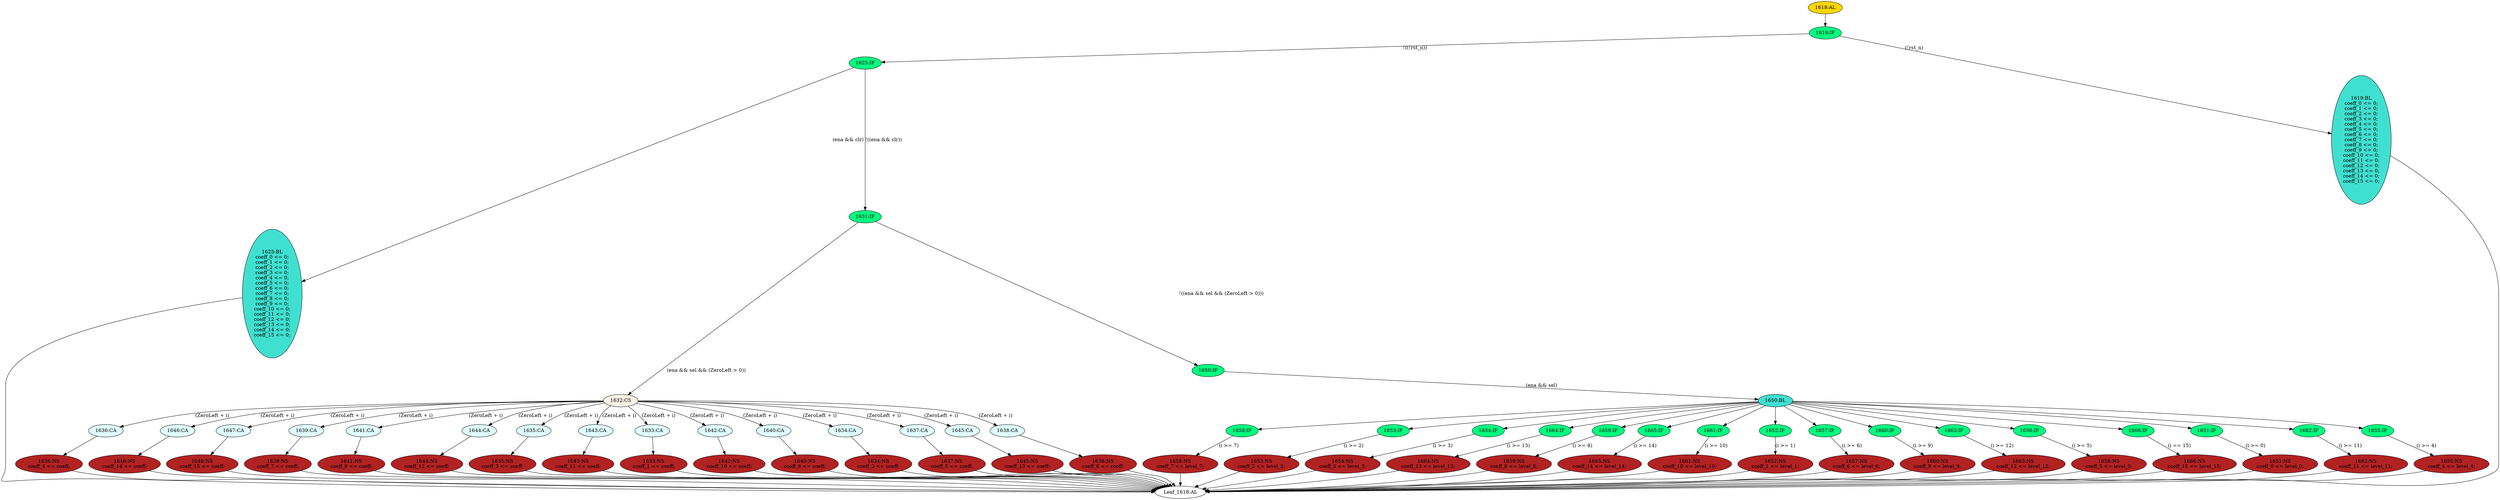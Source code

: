 strict digraph "" {
	node [label="\N"];
	"1658:IF"	 [ast="<pyverilog.vparser.ast.IfStatement object at 0x7f204c6dd090>",
		fillcolor=springgreen,
		label="1658:IF",
		statements="[]",
		style=filled,
		typ=IfStatement];
	"1658:NS"	 [ast="<pyverilog.vparser.ast.NonblockingSubstitution object at 0x7f204c598a90>",
		fillcolor=firebrick,
		label="1658:NS
coeff_7 <= level_7;",
		statements="[<pyverilog.vparser.ast.NonblockingSubstitution object at 0x7f204c598a90>]",
		style=filled,
		typ=NonblockingSubstitution];
	"1658:IF" -> "1658:NS"	 [cond="['i']",
		label="(i >= 7)",
		lineno=1658];
	"1636:CA"	 [ast="<pyverilog.vparser.ast.Case object at 0x7f204c749ad0>",
		fillcolor=lightcyan,
		label="1636:CA",
		statements="[]",
		style=filled,
		typ=Case];
	"1636:NS"	 [ast="<pyverilog.vparser.ast.NonblockingSubstitution object at 0x7f204c749b50>",
		fillcolor=firebrick,
		label="1636:NS
coeff_4 <= coeff;",
		statements="[<pyverilog.vparser.ast.NonblockingSubstitution object at 0x7f204c749b50>]",
		style=filled,
		typ=NonblockingSubstitution];
	"1636:CA" -> "1636:NS"	 [cond="[]",
		lineno=None];
	"1651:NS"	 [ast="<pyverilog.vparser.ast.NonblockingSubstitution object at 0x7f204c749e10>",
		fillcolor=firebrick,
		label="1651:NS
coeff_0 <= level_0;",
		statements="[<pyverilog.vparser.ast.NonblockingSubstitution object at 0x7f204c749e10>]",
		style=filled,
		typ=NonblockingSubstitution];
	"Leaf_1618:AL"	 [def_var="['coeff_1', 'coeff_0', 'coeff_3', 'coeff_2', 'coeff_5', 'coeff_4', 'coeff_7', 'coeff_6', 'coeff_15', 'coeff_8', 'coeff_11', 'coeff_\
10', 'coeff_13', 'coeff_12', 'coeff_9', 'coeff_14']",
		label="Leaf_1618:AL"];
	"1651:NS" -> "Leaf_1618:AL"	 [cond="[]",
		lineno=None];
	"1638:NS"	 [ast="<pyverilog.vparser.ast.NonblockingSubstitution object at 0x7f204c749f90>",
		fillcolor=firebrick,
		label="1638:NS
coeff_6 <= coeff;",
		statements="[<pyverilog.vparser.ast.NonblockingSubstitution object at 0x7f204c749f90>]",
		style=filled,
		typ=NonblockingSubstitution];
	"1638:NS" -> "Leaf_1618:AL"	 [cond="[]",
		lineno=None];
	"1625:BL"	 [ast="<pyverilog.vparser.ast.Block object at 0x7f204c7224d0>",
		fillcolor=turquoise,
		label="1625:BL
coeff_0 <= 0;
coeff_1 <= 0;
coeff_2 <= 0;
coeff_3 <= 0;
coeff_4 <= 0;
coeff_5 <= 0;
coeff_6 <= 0;
coeff_7 <= 0;
coeff_8 <= \
0;
coeff_9 <= 0;
coeff_10 <= 0;
coeff_11 <= 0;
coeff_12 <= 0;
coeff_13 <= 0;
coeff_14 <= 0;
coeff_15 <= 0;",
		statements="[<pyverilog.vparser.ast.NonblockingSubstitution object at 0x7f204c737090>, <pyverilog.vparser.ast.NonblockingSubstitution object \
at 0x7f204c7371d0>, <pyverilog.vparser.ast.NonblockingSubstitution object at 0x7f204c737310>, <pyverilog.vparser.ast.NonblockingSubstitution \
object at 0x7f204c737450>, <pyverilog.vparser.ast.NonblockingSubstitution object at 0x7f204c737590>, <pyverilog.vparser.ast.NonblockingSubstitution \
object at 0x7f204c7376d0>, <pyverilog.vparser.ast.NonblockingSubstitution object at 0x7f204c737810>, <pyverilog.vparser.ast.NonblockingSubstitution \
object at 0x7f204c737950>, <pyverilog.vparser.ast.NonblockingSubstitution object at 0x7f204c737a90>, <pyverilog.vparser.ast.NonblockingSubstitution \
object at 0x7f204c737bd0>, <pyverilog.vparser.ast.NonblockingSubstitution object at 0x7f204c737d10>, <pyverilog.vparser.ast.NonblockingSubstitution \
object at 0x7f204c737e50>, <pyverilog.vparser.ast.NonblockingSubstitution object at 0x7f204c737f90>, <pyverilog.vparser.ast.NonblockingSubstitution \
object at 0x7f204c722110>, <pyverilog.vparser.ast.NonblockingSubstitution object at 0x7f204c722250>, <pyverilog.vparser.ast.NonblockingSubstitution \
object at 0x7f204c722390>]",
		style=filled,
		typ=Block];
	"1625:BL" -> "Leaf_1618:AL"	 [cond="[]",
		lineno=None];
	"1653:IF"	 [ast="<pyverilog.vparser.ast.IfStatement object at 0x7f204c722510>",
		fillcolor=springgreen,
		label="1653:IF",
		statements="[]",
		style=filled,
		typ=IfStatement];
	"1653:NS"	 [ast="<pyverilog.vparser.ast.NonblockingSubstitution object at 0x7f204c722550>",
		fillcolor=firebrick,
		label="1653:NS
coeff_2 <= level_2;",
		statements="[<pyverilog.vparser.ast.NonblockingSubstitution object at 0x7f204c722550>]",
		style=filled,
		typ=NonblockingSubstitution];
	"1653:IF" -> "1653:NS"	 [cond="['i']",
		label="(i >= 2)",
		lineno=1653];
	"1646:CA"	 [ast="<pyverilog.vparser.ast.Case object at 0x7f204c722750>",
		fillcolor=lightcyan,
		label="1646:CA",
		statements="[]",
		style=filled,
		typ=Case];
	"1646:NS"	 [ast="<pyverilog.vparser.ast.NonblockingSubstitution object at 0x7f204c7227d0>",
		fillcolor=firebrick,
		label="1646:NS
coeff_14 <= coeff;",
		statements="[<pyverilog.vparser.ast.NonblockingSubstitution object at 0x7f204c7227d0>]",
		style=filled,
		typ=NonblockingSubstitution];
	"1646:CA" -> "1646:NS"	 [cond="[]",
		lineno=None];
	"1650:BL"	 [ast="<pyverilog.vparser.ast.Block object at 0x7f204c722910>",
		fillcolor=turquoise,
		label="1650:BL",
		statements="[]",
		style=filled,
		typ=Block];
	"1650:BL" -> "1658:IF"	 [cond="[]",
		lineno=None];
	"1650:BL" -> "1653:IF"	 [cond="[]",
		lineno=None];
	"1654:IF"	 [ast="<pyverilog.vparser.ast.IfStatement object at 0x7f204c722c90>",
		fillcolor=springgreen,
		label="1654:IF",
		statements="[]",
		style=filled,
		typ=IfStatement];
	"1650:BL" -> "1654:IF"	 [cond="[]",
		lineno=None];
	"1664:IF"	 [ast="<pyverilog.vparser.ast.IfStatement object at 0x7f204c745150>",
		fillcolor=springgreen,
		label="1664:IF",
		statements="[]",
		style=filled,
		typ=IfStatement];
	"1650:BL" -> "1664:IF"	 [cond="[]",
		lineno=None];
	"1659:IF"	 [ast="<pyverilog.vparser.ast.IfStatement object at 0x7f204c72d5d0>",
		fillcolor=springgreen,
		label="1659:IF",
		statements="[]",
		style=filled,
		typ=IfStatement];
	"1650:BL" -> "1659:IF"	 [cond="[]",
		lineno=None];
	"1665:IF"	 [ast="<pyverilog.vparser.ast.IfStatement object at 0x7f204c745390>",
		fillcolor=springgreen,
		label="1665:IF",
		statements="[]",
		style=filled,
		typ=IfStatement];
	"1650:BL" -> "1665:IF"	 [cond="[]",
		lineno=None];
	"1661:IF"	 [ast="<pyverilog.vparser.ast.IfStatement object at 0x7f204c72da50>",
		fillcolor=springgreen,
		label="1661:IF",
		statements="[]",
		style=filled,
		typ=IfStatement];
	"1650:BL" -> "1661:IF"	 [cond="[]",
		lineno=None];
	"1652:IF"	 [ast="<pyverilog.vparser.ast.IfStatement object at 0x7f204c722a50>",
		fillcolor=springgreen,
		label="1652:IF",
		statements="[]",
		style=filled,
		typ=IfStatement];
	"1650:BL" -> "1652:IF"	 [cond="[]",
		lineno=None];
	"1657:IF"	 [ast="<pyverilog.vparser.ast.IfStatement object at 0x7f204c72d390>",
		fillcolor=springgreen,
		label="1657:IF",
		statements="[]",
		style=filled,
		typ=IfStatement];
	"1650:BL" -> "1657:IF"	 [cond="[]",
		lineno=None];
	"1660:IF"	 [ast="<pyverilog.vparser.ast.IfStatement object at 0x7f204c72d810>",
		fillcolor=springgreen,
		label="1660:IF",
		statements="[]",
		style=filled,
		typ=IfStatement];
	"1650:BL" -> "1660:IF"	 [cond="[]",
		lineno=None];
	"1663:IF"	 [ast="<pyverilog.vparser.ast.IfStatement object at 0x7f204c72ded0>",
		fillcolor=springgreen,
		label="1663:IF",
		statements="[]",
		style=filled,
		typ=IfStatement];
	"1650:BL" -> "1663:IF"	 [cond="[]",
		lineno=None];
	"1656:IF"	 [ast="<pyverilog.vparser.ast.IfStatement object at 0x7f204c72d150>",
		fillcolor=springgreen,
		label="1656:IF",
		statements="[]",
		style=filled,
		typ=IfStatement];
	"1650:BL" -> "1656:IF"	 [cond="[]",
		lineno=None];
	"1666:IF"	 [ast="<pyverilog.vparser.ast.IfStatement object at 0x7f204c745550>",
		fillcolor=springgreen,
		label="1666:IF",
		statements="[]",
		style=filled,
		typ=IfStatement];
	"1650:BL" -> "1666:IF"	 [cond="[]",
		lineno=None];
	"1651:IF"	 [ast="<pyverilog.vparser.ast.IfStatement object at 0x7f204c722950>",
		fillcolor=springgreen,
		label="1651:IF",
		statements="[]",
		style=filled,
		typ=IfStatement];
	"1650:BL" -> "1651:IF"	 [cond="[]",
		lineno=None];
	"1662:IF"	 [ast="<pyverilog.vparser.ast.IfStatement object at 0x7f204c72dc90>",
		fillcolor=springgreen,
		label="1662:IF",
		statements="[]",
		style=filled,
		typ=IfStatement];
	"1650:BL" -> "1662:IF"	 [cond="[]",
		lineno=None];
	"1655:IF"	 [ast="<pyverilog.vparser.ast.IfStatement object at 0x7f204c722ed0>",
		fillcolor=springgreen,
		label="1655:IF",
		statements="[]",
		style=filled,
		typ=IfStatement];
	"1650:BL" -> "1655:IF"	 [cond="[]",
		lineno=None];
	"1654:NS"	 [ast="<pyverilog.vparser.ast.NonblockingSubstitution object at 0x7f204c722cd0>",
		fillcolor=firebrick,
		label="1654:NS
coeff_3 <= level_3;",
		statements="[<pyverilog.vparser.ast.NonblockingSubstitution object at 0x7f204c722cd0>]",
		style=filled,
		typ=NonblockingSubstitution];
	"1654:IF" -> "1654:NS"	 [cond="['i']",
		label="(i >= 3)",
		lineno=1654];
	"1634:NS"	 [ast="<pyverilog.vparser.ast.NonblockingSubstitution object at 0x7f204c745950>",
		fillcolor=firebrick,
		label="1634:NS
coeff_2 <= coeff;",
		statements="[<pyverilog.vparser.ast.NonblockingSubstitution object at 0x7f204c745950>]",
		style=filled,
		typ=NonblockingSubstitution];
	"1634:NS" -> "Leaf_1618:AL"	 [cond="[]",
		lineno=None];
	"1664:NS"	 [ast="<pyverilog.vparser.ast.NonblockingSubstitution object at 0x7f204c745190>",
		fillcolor=firebrick,
		label="1664:NS
coeff_13 <= level_13;",
		statements="[<pyverilog.vparser.ast.NonblockingSubstitution object at 0x7f204c745190>]",
		style=filled,
		typ=NonblockingSubstitution];
	"1664:IF" -> "1664:NS"	 [cond="['i']",
		label="(i >= 13)",
		lineno=1664];
	"1659:NS"	 [ast="<pyverilog.vparser.ast.NonblockingSubstitution object at 0x7f204c72d610>",
		fillcolor=firebrick,
		label="1659:NS
coeff_8 <= level_8;",
		statements="[<pyverilog.vparser.ast.NonblockingSubstitution object at 0x7f204c72d610>]",
		style=filled,
		typ=NonblockingSubstitution];
	"1659:IF" -> "1659:NS"	 [cond="['i']",
		label="(i >= 8)",
		lineno=1659];
	"1647:CA"	 [ast="<pyverilog.vparser.ast.Case object at 0x7f204c745a90>",
		fillcolor=lightcyan,
		label="1647:CA",
		statements="[]",
		style=filled,
		typ=Case];
	"1648:NS"	 [ast="<pyverilog.vparser.ast.NonblockingSubstitution object at 0x7f204c745ad0>",
		fillcolor=firebrick,
		label="1648:NS
coeff_15 <= coeff;",
		statements="[<pyverilog.vparser.ast.NonblockingSubstitution object at 0x7f204c745ad0>]",
		style=filled,
		typ=NonblockingSubstitution];
	"1647:CA" -> "1648:NS"	 [cond="[]",
		lineno=None];
	"1660:NS"	 [ast="<pyverilog.vparser.ast.NonblockingSubstitution object at 0x7f204c72d850>",
		fillcolor=firebrick,
		label="1660:NS
coeff_9 <= level_9;",
		statements="[<pyverilog.vparser.ast.NonblockingSubstitution object at 0x7f204c72d850>]",
		style=filled,
		typ=NonblockingSubstitution];
	"1660:NS" -> "Leaf_1618:AL"	 [cond="[]",
		lineno=None];
	"1639:CA"	 [ast="<pyverilog.vparser.ast.Case object at 0x7f204c745c90>",
		fillcolor=lightcyan,
		label="1639:CA",
		statements="[]",
		style=filled,
		typ=Case];
	"1639:NS"	 [ast="<pyverilog.vparser.ast.NonblockingSubstitution object at 0x7f204c745d10>",
		fillcolor=firebrick,
		label="1639:NS
coeff_7 <= coeff;",
		statements="[<pyverilog.vparser.ast.NonblockingSubstitution object at 0x7f204c745d10>]",
		style=filled,
		typ=NonblockingSubstitution];
	"1639:CA" -> "1639:NS"	 [cond="[]",
		lineno=None];
	"1640:NS"	 [ast="<pyverilog.vparser.ast.NonblockingSubstitution object at 0x7f204c749c90>",
		fillcolor=firebrick,
		label="1640:NS
coeff_8 <= coeff;",
		statements="[<pyverilog.vparser.ast.NonblockingSubstitution object at 0x7f204c749c90>]",
		style=filled,
		typ=NonblockingSubstitution];
	"1640:NS" -> "Leaf_1618:AL"	 [cond="[]",
		lineno=None];
	"1665:NS"	 [ast="<pyverilog.vparser.ast.NonblockingSubstitution object at 0x7f204c7453d0>",
		fillcolor=firebrick,
		label="1665:NS
coeff_14 <= level_14;",
		statements="[<pyverilog.vparser.ast.NonblockingSubstitution object at 0x7f204c7453d0>]",
		style=filled,
		typ=NonblockingSubstitution];
	"1665:IF" -> "1665:NS"	 [cond="['i']",
		label="(i >= 14)",
		lineno=1665];
	"1661:NS"	 [ast="<pyverilog.vparser.ast.NonblockingSubstitution object at 0x7f204c72da90>",
		fillcolor=firebrick,
		label="1661:NS
coeff_10 <= level_10;",
		statements="[<pyverilog.vparser.ast.NonblockingSubstitution object at 0x7f204c72da90>]",
		style=filled,
		typ=NonblockingSubstitution];
	"1661:IF" -> "1661:NS"	 [cond="['i']",
		label="(i >= 10)",
		lineno=1661];
	"1632:CS"	 [ast="<pyverilog.vparser.ast.CaseStatement object at 0x7f204c754c10>",
		fillcolor=linen,
		label="1632:CS",
		statements="[]",
		style=filled,
		typ=CaseStatement];
	"1632:CS" -> "1636:CA"	 [cond="['ZeroLeft', 'i']",
		label="(ZeroLeft + i)",
		lineno=1632];
	"1632:CS" -> "1646:CA"	 [cond="['ZeroLeft', 'i']",
		label="(ZeroLeft + i)",
		lineno=1632];
	"1632:CS" -> "1647:CA"	 [cond="['ZeroLeft', 'i']",
		label="(ZeroLeft + i)",
		lineno=1632];
	"1632:CS" -> "1639:CA"	 [cond="['ZeroLeft', 'i']",
		label="(ZeroLeft + i)",
		lineno=1632];
	"1641:CA"	 [ast="<pyverilog.vparser.ast.Case object at 0x7f204c745e50>",
		fillcolor=lightcyan,
		label="1641:CA",
		statements="[]",
		style=filled,
		typ=Case];
	"1632:CS" -> "1641:CA"	 [cond="['ZeroLeft', 'i']",
		label="(ZeroLeft + i)",
		lineno=1632];
	"1644:CA"	 [ast="<pyverilog.vparser.ast.Case object at 0x7f204c73b2d0>",
		fillcolor=lightcyan,
		label="1644:CA",
		statements="[]",
		style=filled,
		typ=Case];
	"1632:CS" -> "1644:CA"	 [cond="['ZeroLeft', 'i']",
		label="(ZeroLeft + i)",
		lineno=1632];
	"1635:CA"	 [ast="<pyverilog.vparser.ast.Case object at 0x7f204c73b5d0>",
		fillcolor=lightcyan,
		label="1635:CA",
		statements="[]",
		style=filled,
		typ=Case];
	"1632:CS" -> "1635:CA"	 [cond="['ZeroLeft', 'i']",
		label="(ZeroLeft + i)",
		lineno=1632];
	"1643:CA"	 [ast="<pyverilog.vparser.ast.Case object at 0x7f204c745790>",
		fillcolor=lightcyan,
		label="1643:CA",
		statements="[]",
		style=filled,
		typ=Case];
	"1632:CS" -> "1643:CA"	 [cond="['ZeroLeft', 'i']",
		label="(ZeroLeft + i)",
		lineno=1632];
	"1633:CA"	 [ast="<pyverilog.vparser.ast.Case object at 0x7f204c754d50>",
		fillcolor=lightcyan,
		label="1633:CA",
		statements="[]",
		style=filled,
		typ=Case];
	"1632:CS" -> "1633:CA"	 [cond="['ZeroLeft', 'i']",
		label="(ZeroLeft + i)",
		lineno=1632];
	"1642:CA"	 [ast="<pyverilog.vparser.ast.Case object at 0x7f204c754f50>",
		fillcolor=lightcyan,
		label="1642:CA",
		statements="[]",
		style=filled,
		typ=Case];
	"1632:CS" -> "1642:CA"	 [cond="['ZeroLeft', 'i']",
		label="(ZeroLeft + i)",
		lineno=1632];
	"1640:CA"	 [ast="<pyverilog.vparser.ast.Case object at 0x7f204c745c10>",
		fillcolor=lightcyan,
		label="1640:CA",
		statements="[]",
		style=filled,
		typ=Case];
	"1632:CS" -> "1640:CA"	 [cond="['ZeroLeft', 'i']",
		label="(ZeroLeft + i)",
		lineno=1632];
	"1634:CA"	 [ast="<pyverilog.vparser.ast.Case object at 0x7f204c754dd0>",
		fillcolor=lightcyan,
		label="1634:CA",
		statements="[]",
		style=filled,
		typ=Case];
	"1632:CS" -> "1634:CA"	 [cond="['ZeroLeft', 'i']",
		label="(ZeroLeft + i)",
		lineno=1632];
	"1637:CA"	 [ast="<pyverilog.vparser.ast.Case object at 0x7f204c754e50>",
		fillcolor=lightcyan,
		label="1637:CA",
		statements="[]",
		style=filled,
		typ=Case];
	"1632:CS" -> "1637:CA"	 [cond="['ZeroLeft', 'i']",
		label="(ZeroLeft + i)",
		lineno=1632];
	"1645:CA"	 [ast="<pyverilog.vparser.ast.Case object at 0x7f204c754fd0>",
		fillcolor=lightcyan,
		label="1645:CA",
		statements="[]",
		style=filled,
		typ=Case];
	"1632:CS" -> "1645:CA"	 [cond="['ZeroLeft', 'i']",
		label="(ZeroLeft + i)",
		lineno=1632];
	"1638:CA"	 [ast="<pyverilog.vparser.ast.Case object at 0x7f204c754ed0>",
		fillcolor=lightcyan,
		label="1638:CA",
		statements="[]",
		style=filled,
		typ=Case];
	"1632:CS" -> "1638:CA"	 [cond="['ZeroLeft', 'i']",
		label="(ZeroLeft + i)",
		lineno=1632];
	"1641:NS"	 [ast="<pyverilog.vparser.ast.NonblockingSubstitution object at 0x7f204c745ed0>",
		fillcolor=firebrick,
		label="1641:NS
coeff_9 <= coeff;",
		statements="[<pyverilog.vparser.ast.NonblockingSubstitution object at 0x7f204c745ed0>]",
		style=filled,
		typ=NonblockingSubstitution];
	"1641:CA" -> "1641:NS"	 [cond="[]",
		lineno=None];
	"1662:NS"	 [ast="<pyverilog.vparser.ast.NonblockingSubstitution object at 0x7f204c72dcd0>",
		fillcolor=firebrick,
		label="1662:NS
coeff_11 <= level_11;",
		statements="[<pyverilog.vparser.ast.NonblockingSubstitution object at 0x7f204c72dcd0>]",
		style=filled,
		typ=NonblockingSubstitution];
	"1662:NS" -> "Leaf_1618:AL"	 [cond="[]",
		lineno=None];
	"1643:NS"	 [ast="<pyverilog.vparser.ast.NonblockingSubstitution object at 0x7f204c745810>",
		fillcolor=firebrick,
		label="1643:NS
coeff_11 <= coeff;",
		statements="[<pyverilog.vparser.ast.NonblockingSubstitution object at 0x7f204c745810>]",
		style=filled,
		typ=NonblockingSubstitution];
	"1643:NS" -> "Leaf_1618:AL"	 [cond="[]",
		lineno=None];
	"1652:NS"	 [ast="<pyverilog.vparser.ast.NonblockingSubstitution object at 0x7f204c722a90>",
		fillcolor=firebrick,
		label="1652:NS
coeff_1 <= level_1;",
		statements="[<pyverilog.vparser.ast.NonblockingSubstitution object at 0x7f204c722a90>]",
		style=filled,
		typ=NonblockingSubstitution];
	"1652:IF" -> "1652:NS"	 [cond="['i']",
		label="(i >= 1)",
		lineno=1652];
	"1659:NS" -> "Leaf_1618:AL"	 [cond="[]",
		lineno=None];
	"1657:NS"	 [ast="<pyverilog.vparser.ast.NonblockingSubstitution object at 0x7f204c72d3d0>",
		fillcolor=firebrick,
		label="1657:NS
coeff_6 <= level_6;",
		statements="[<pyverilog.vparser.ast.NonblockingSubstitution object at 0x7f204c72d3d0>]",
		style=filled,
		typ=NonblockingSubstitution];
	"1657:IF" -> "1657:NS"	 [cond="['i']",
		label="(i >= 6)",
		lineno=1657];
	"1637:NS"	 [ast="<pyverilog.vparser.ast.NonblockingSubstitution object at 0x7f204c73b190>",
		fillcolor=firebrick,
		label="1637:NS
coeff_5 <= coeff;",
		statements="[<pyverilog.vparser.ast.NonblockingSubstitution object at 0x7f204c73b190>]",
		style=filled,
		typ=NonblockingSubstitution];
	"1637:NS" -> "Leaf_1618:AL"	 [cond="[]",
		lineno=None];
	"1644:NS"	 [ast="<pyverilog.vparser.ast.NonblockingSubstitution object at 0x7f204c73b350>",
		fillcolor=firebrick,
		label="1644:NS
coeff_12 <= coeff;",
		statements="[<pyverilog.vparser.ast.NonblockingSubstitution object at 0x7f204c73b350>]",
		style=filled,
		typ=NonblockingSubstitution];
	"1644:CA" -> "1644:NS"	 [cond="[]",
		lineno=None];
	"1635:NS"	 [ast="<pyverilog.vparser.ast.NonblockingSubstitution object at 0x7f204c73b650>",
		fillcolor=firebrick,
		label="1635:NS
coeff_3 <= coeff;",
		statements="[<pyverilog.vparser.ast.NonblockingSubstitution object at 0x7f204c73b650>]",
		style=filled,
		typ=NonblockingSubstitution];
	"1635:CA" -> "1635:NS"	 [cond="[]",
		lineno=None];
	"1660:IF" -> "1660:NS"	 [cond="['i']",
		label="(i >= 9)",
		lineno=1660];
	"1654:NS" -> "Leaf_1618:AL"	 [cond="[]",
		lineno=None];
	"1663:NS"	 [ast="<pyverilog.vparser.ast.NonblockingSubstitution object at 0x7f204c72df10>",
		fillcolor=firebrick,
		label="1663:NS
coeff_12 <= level_12;",
		statements="[<pyverilog.vparser.ast.NonblockingSubstitution object at 0x7f204c72df10>]",
		style=filled,
		typ=NonblockingSubstitution];
	"1663:IF" -> "1663:NS"	 [cond="['i']",
		label="(i >= 12)",
		lineno=1663];
	"1646:NS" -> "Leaf_1618:AL"	 [cond="[]",
		lineno=None];
	"1656:NS"	 [ast="<pyverilog.vparser.ast.NonblockingSubstitution object at 0x7f204c72d190>",
		fillcolor=firebrick,
		label="1656:NS
coeff_5 <= level_5;",
		statements="[<pyverilog.vparser.ast.NonblockingSubstitution object at 0x7f204c72d190>]",
		style=filled,
		typ=NonblockingSubstitution];
	"1656:IF" -> "1656:NS"	 [cond="['i']",
		label="(i >= 5)",
		lineno=1656];
	"1661:NS" -> "Leaf_1618:AL"	 [cond="[]",
		lineno=None];
	"1643:CA" -> "1643:NS"	 [cond="[]",
		lineno=None];
	"1664:NS" -> "Leaf_1618:AL"	 [cond="[]",
		lineno=None];
	"1658:NS" -> "Leaf_1618:AL"	 [cond="[]",
		lineno=None];
	"1644:NS" -> "Leaf_1618:AL"	 [cond="[]",
		lineno=None];
	"1653:NS" -> "Leaf_1618:AL"	 [cond="[]",
		lineno=None];
	"1666:NS"	 [ast="<pyverilog.vparser.ast.NonblockingSubstitution object at 0x7f204c745590>",
		fillcolor=firebrick,
		label="1666:NS
coeff_15 <= level_15;",
		statements="[<pyverilog.vparser.ast.NonblockingSubstitution object at 0x7f204c745590>]",
		style=filled,
		typ=NonblockingSubstitution];
	"1666:IF" -> "1666:NS"	 [cond="['i']",
		label="(i == 15)",
		lineno=1666];
	"1633:NS"	 [ast="<pyverilog.vparser.ast.NonblockingSubstitution object at 0x7f204c73b490>",
		fillcolor=firebrick,
		label="1633:NS
coeff_1 <= coeff;",
		statements="[<pyverilog.vparser.ast.NonblockingSubstitution object at 0x7f204c73b490>]",
		style=filled,
		typ=NonblockingSubstitution];
	"1633:CA" -> "1633:NS"	 [cond="[]",
		lineno=None];
	"1642:NS"	 [ast="<pyverilog.vparser.ast.NonblockingSubstitution object at 0x7f204c73b050>",
		fillcolor=firebrick,
		label="1642:NS
coeff_10 <= coeff;",
		statements="[<pyverilog.vparser.ast.NonblockingSubstitution object at 0x7f204c73b050>]",
		style=filled,
		typ=NonblockingSubstitution];
	"1642:CA" -> "1642:NS"	 [cond="[]",
		lineno=None];
	"1619:IF"	 [ast="<pyverilog.vparser.ast.IfStatement object at 0x7f204c727210>",
		fillcolor=springgreen,
		label="1619:IF",
		statements="[]",
		style=filled,
		typ=IfStatement];
	"1625:IF"	 [ast="<pyverilog.vparser.ast.IfStatement object at 0x7f204c727250>",
		fillcolor=springgreen,
		label="1625:IF",
		statements="[]",
		style=filled,
		typ=IfStatement];
	"1619:IF" -> "1625:IF"	 [cond="['rst_n']",
		label="!((!rst_n))",
		lineno=1619];
	"1619:BL"	 [ast="<pyverilog.vparser.ast.Block object at 0x7f204c754bd0>",
		fillcolor=turquoise,
		label="1619:BL
coeff_0 <= 0;
coeff_1 <= 0;
coeff_2 <= 0;
coeff_3 <= 0;
coeff_4 <= 0;
coeff_5 <= 0;
coeff_6 <= 0;
coeff_7 <= 0;
coeff_8 <= \
0;
coeff_9 <= 0;
coeff_10 <= 0;
coeff_11 <= 0;
coeff_12 <= 0;
coeff_13 <= 0;
coeff_14 <= 0;
coeff_15 <= 0;",
		statements="[<pyverilog.vparser.ast.NonblockingSubstitution object at 0x7f204c73b790>, <pyverilog.vparser.ast.NonblockingSubstitution object \
at 0x7f204c73b8d0>, <pyverilog.vparser.ast.NonblockingSubstitution object at 0x7f204c73ba10>, <pyverilog.vparser.ast.NonblockingSubstitution \
object at 0x7f204c73bb50>, <pyverilog.vparser.ast.NonblockingSubstitution object at 0x7f204c73bc90>, <pyverilog.vparser.ast.NonblockingSubstitution \
object at 0x7f204c73bdd0>, <pyverilog.vparser.ast.NonblockingSubstitution object at 0x7f204c73bf10>, <pyverilog.vparser.ast.NonblockingSubstitution \
object at 0x7f204c754090>, <pyverilog.vparser.ast.NonblockingSubstitution object at 0x7f204c7541d0>, <pyverilog.vparser.ast.NonblockingSubstitution \
object at 0x7f204c754310>, <pyverilog.vparser.ast.NonblockingSubstitution object at 0x7f204c754450>, <pyverilog.vparser.ast.NonblockingSubstitution \
object at 0x7f204c754590>, <pyverilog.vparser.ast.NonblockingSubstitution object at 0x7f204c7546d0>, <pyverilog.vparser.ast.NonblockingSubstitution \
object at 0x7f204c754810>, <pyverilog.vparser.ast.NonblockingSubstitution object at 0x7f204c754950>, <pyverilog.vparser.ast.NonblockingSubstitution \
object at 0x7f204c754a90>]",
		style=filled,
		typ=Block];
	"1619:IF" -> "1619:BL"	 [cond="['rst_n']",
		label="(!rst_n)",
		lineno=1619];
	"1631:IF"	 [ast="<pyverilog.vparser.ast.IfStatement object at 0x7f204c727290>",
		fillcolor=springgreen,
		label="1631:IF",
		statements="[]",
		style=filled,
		typ=IfStatement];
	"1631:IF" -> "1632:CS"	 [cond="['ena', 'sel', 'ZeroLeft']",
		label="(ena && sel && (ZeroLeft > 0))",
		lineno=1631];
	"1650:IF"	 [ast="<pyverilog.vparser.ast.IfStatement object at 0x7f204c7272d0>",
		fillcolor=springgreen,
		label="1650:IF",
		statements="[]",
		style=filled,
		typ=IfStatement];
	"1631:IF" -> "1650:IF"	 [cond="['ena', 'sel', 'ZeroLeft']",
		label="!((ena && sel && (ZeroLeft > 0)))",
		lineno=1631];
	"1641:NS" -> "Leaf_1618:AL"	 [cond="[]",
		lineno=None];
	"1651:IF" -> "1651:NS"	 [cond="['i']",
		label="(i >= 0)",
		lineno=1651];
	"1625:IF" -> "1625:BL"	 [cond="['ena', 'clr']",
		label="(ena && clr)",
		lineno=1625];
	"1625:IF" -> "1631:IF"	 [cond="['ena', 'clr']",
		label="!((ena && clr))",
		lineno=1625];
	"1655:NS"	 [ast="<pyverilog.vparser.ast.NonblockingSubstitution object at 0x7f204c722f10>",
		fillcolor=firebrick,
		label="1655:NS
coeff_4 <= level_4;",
		statements="[<pyverilog.vparser.ast.NonblockingSubstitution object at 0x7f204c722f10>]",
		style=filled,
		typ=NonblockingSubstitution];
	"1655:NS" -> "Leaf_1618:AL"	 [cond="[]",
		lineno=None];
	"1636:NS" -> "Leaf_1618:AL"	 [cond="[]",
		lineno=None];
	"1635:NS" -> "Leaf_1618:AL"	 [cond="[]",
		lineno=None];
	"1619:BL" -> "Leaf_1618:AL"	 [cond="[]",
		lineno=None];
	"1640:CA" -> "1640:NS"	 [cond="[]",
		lineno=None];
	"1662:IF" -> "1662:NS"	 [cond="['i']",
		label="(i >= 11)",
		lineno=1662];
	"1634:CA" -> "1634:NS"	 [cond="[]",
		lineno=None];
	"1657:NS" -> "Leaf_1618:AL"	 [cond="[]",
		lineno=None];
	"1637:CA" -> "1637:NS"	 [cond="[]",
		lineno=None];
	"1656:NS" -> "Leaf_1618:AL"	 [cond="[]",
		lineno=None];
	"1645:NS"	 [ast="<pyverilog.vparser.ast.NonblockingSubstitution object at 0x7f204c727090>",
		fillcolor=firebrick,
		label="1645:NS
coeff_13 <= coeff;",
		statements="[<pyverilog.vparser.ast.NonblockingSubstitution object at 0x7f204c727090>]",
		style=filled,
		typ=NonblockingSubstitution];
	"1645:CA" -> "1645:NS"	 [cond="[]",
		lineno=None];
	"1638:CA" -> "1638:NS"	 [cond="[]",
		lineno=None];
	"1666:NS" -> "Leaf_1618:AL"	 [cond="[]",
		lineno=None];
	"1645:NS" -> "Leaf_1618:AL"	 [cond="[]",
		lineno=None];
	"1642:NS" -> "Leaf_1618:AL"	 [cond="[]",
		lineno=None];
	"1648:NS" -> "Leaf_1618:AL"	 [cond="[]",
		lineno=None];
	"1618:AL"	 [ast="<pyverilog.vparser.ast.Always object at 0x7f204c727710>",
		clk_sens=True,
		fillcolor=gold,
		label="1618:AL",
		sens="['clk', 'rst_n']",
		statements="[]",
		style=filled,
		typ=Always,
		use_var="['level_8', 'level_9', 'level_4', 'level_5', 'level_6', 'sel', 'level_0', 'level_1', 'level_2', 'level_3', 'ena', 'level_7', 'clr', '\
rst_n', 'i', 'coeff', 'level_14', 'level_15', 'level_12', 'level_13', 'level_10', 'level_11', 'ZeroLeft']"];
	"1618:AL" -> "1619:IF"	 [cond="[]",
		lineno=None];
	"1650:IF" -> "1650:BL"	 [cond="['ena', 'sel']",
		label="(ena && sel)",
		lineno=1650];
	"1655:IF" -> "1655:NS"	 [cond="['i']",
		label="(i >= 4)",
		lineno=1655];
	"1652:NS" -> "Leaf_1618:AL"	 [cond="[]",
		lineno=None];
	"1663:NS" -> "Leaf_1618:AL"	 [cond="[]",
		lineno=None];
	"1633:NS" -> "Leaf_1618:AL"	 [cond="[]",
		lineno=None];
	"1665:NS" -> "Leaf_1618:AL"	 [cond="[]",
		lineno=None];
	"1639:NS" -> "Leaf_1618:AL"	 [cond="[]",
		lineno=None];
}
